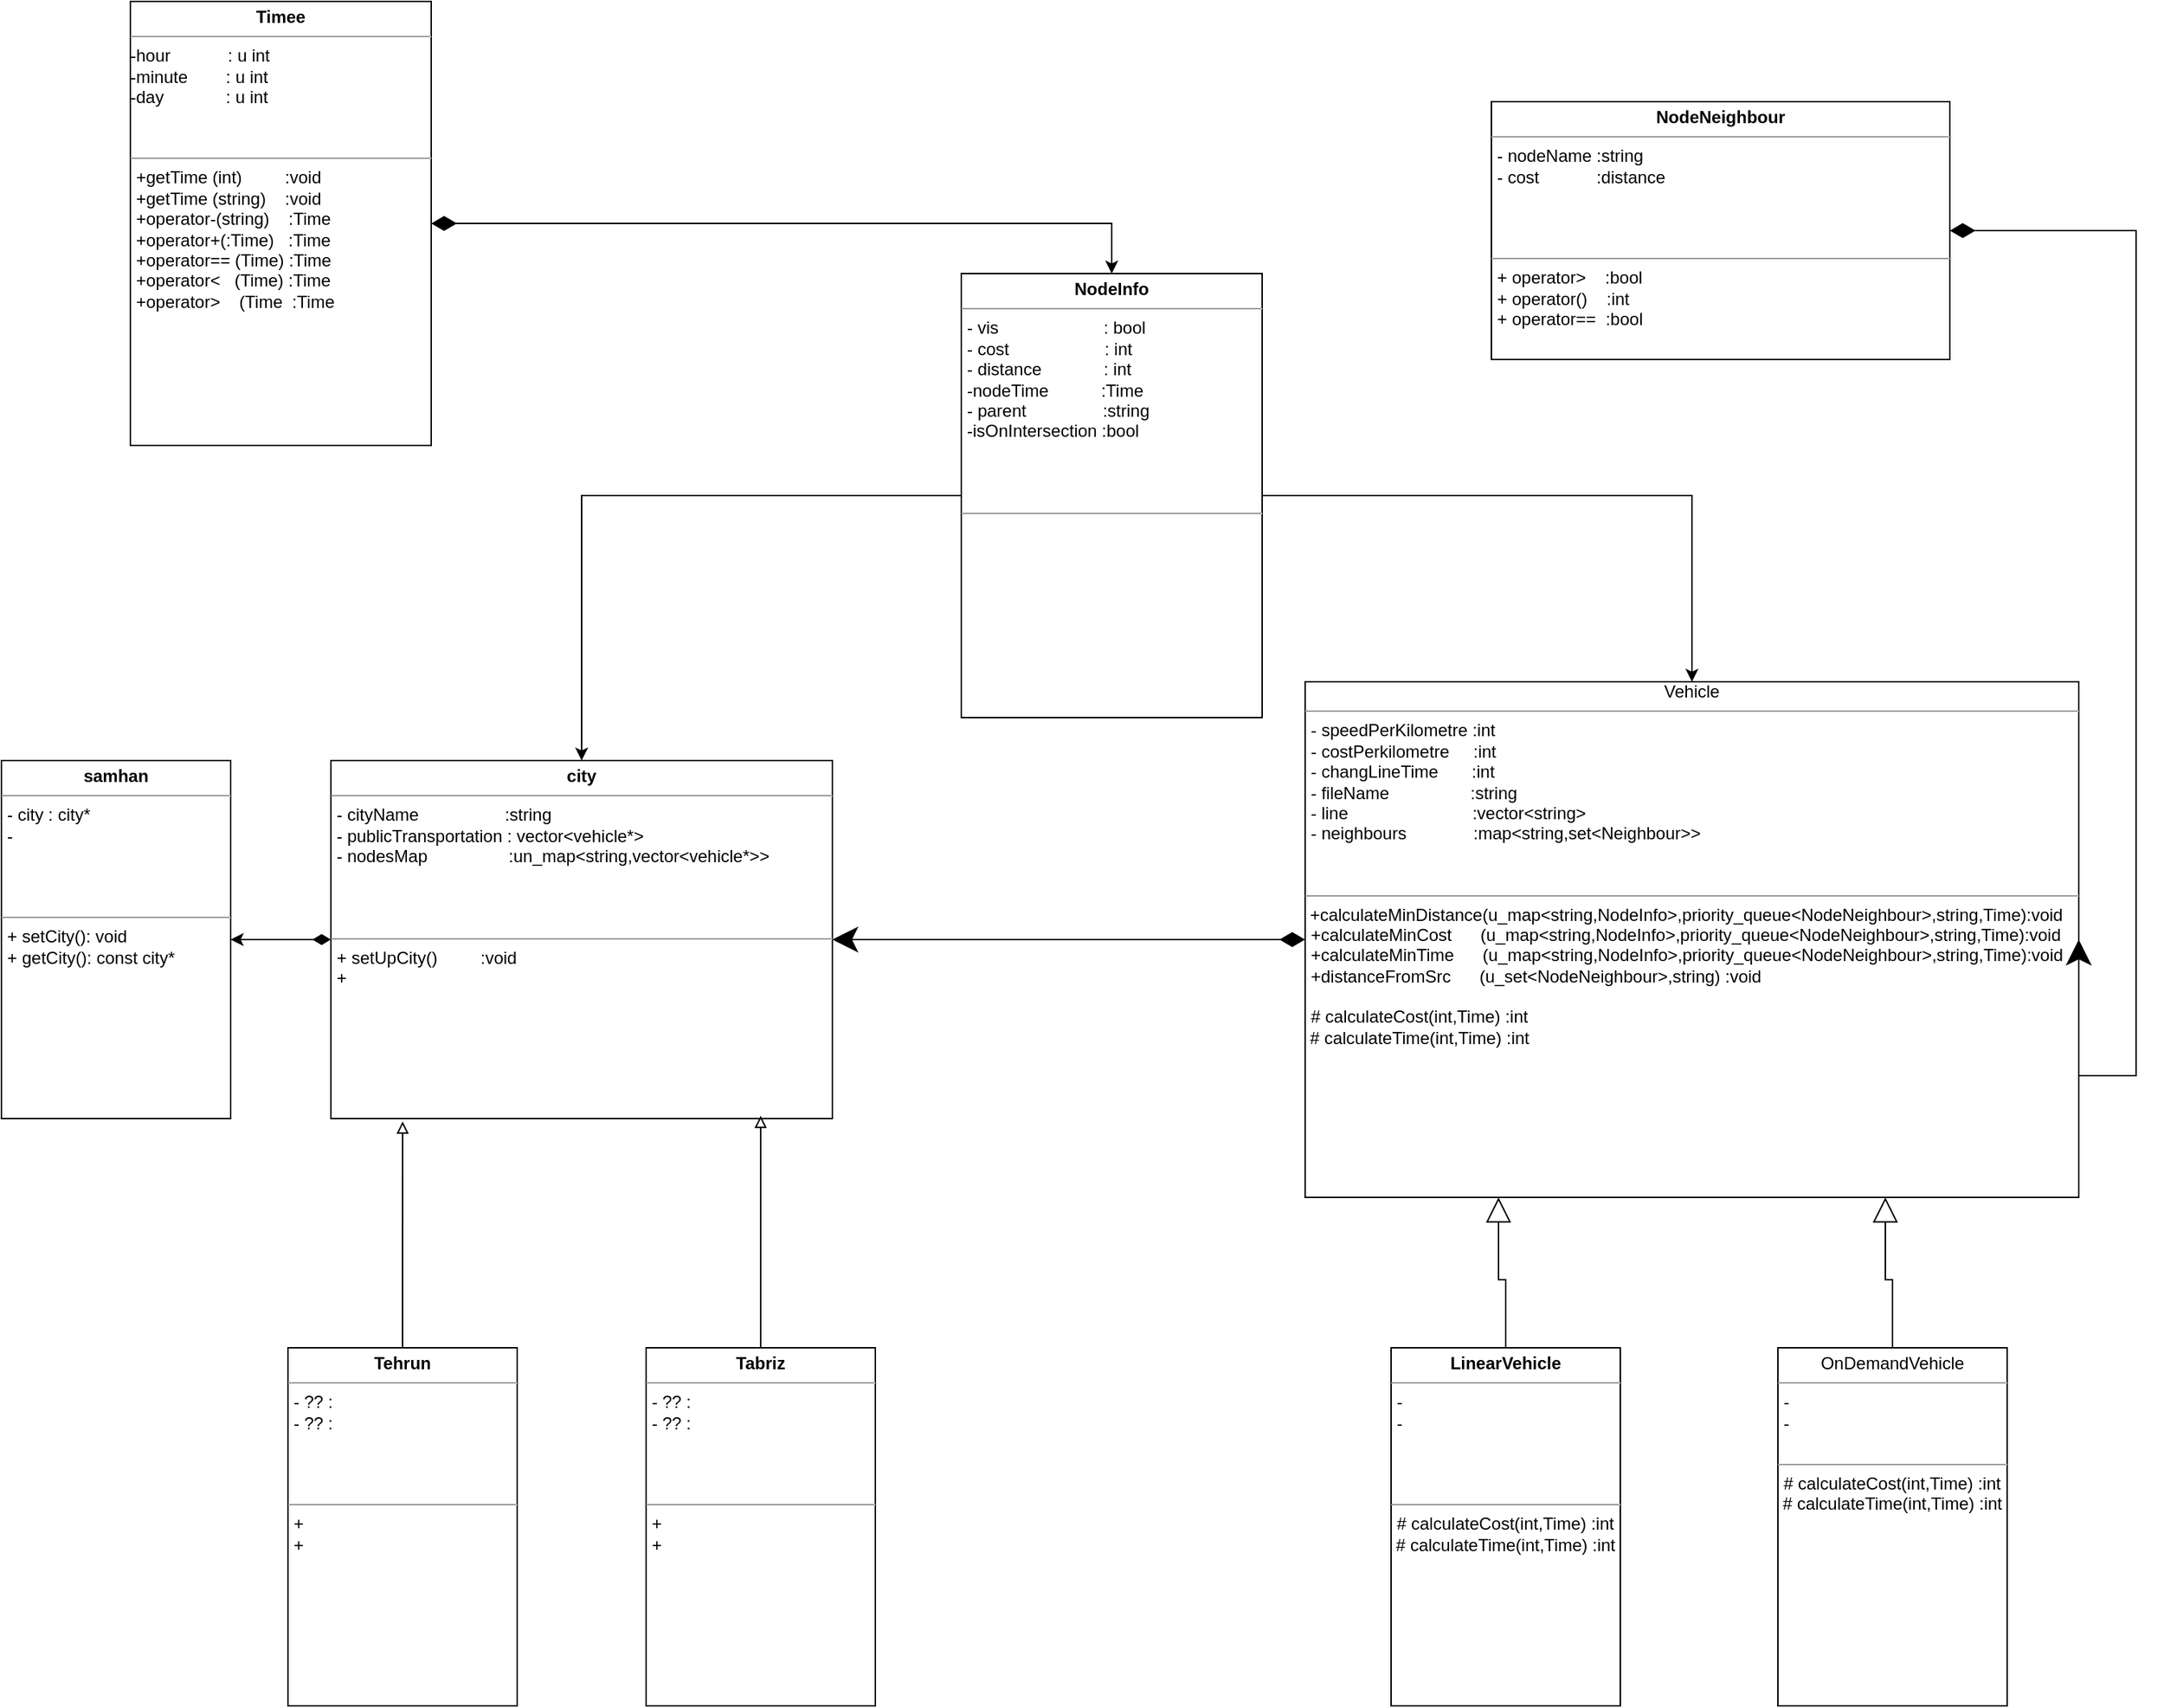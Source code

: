 <mxfile version="24.0.1" type="device">
  <diagram name="Page-1" id="c4acf3e9-155e-7222-9cf6-157b1a14988f">
    <mxGraphModel dx="4097" dy="3518" grid="1" gridSize="10" guides="1" tooltips="1" connect="1" arrows="1" fold="1" page="1" pageScale="1" pageWidth="827" pageHeight="1169" background="none" math="0" shadow="0">
      <root>
        <mxCell id="0" />
        <mxCell id="1" parent="0" />
        <mxCell id="0NnkmEj_LgXMETbXUzVq-19" value="&lt;p style=&quot;margin:0px;margin-top:4px;text-align:center;&quot;&gt;&lt;b&gt;samhan&lt;/b&gt;&lt;br&gt;&lt;/p&gt;&lt;hr size=&quot;1&quot;&gt;&lt;p style=&quot;margin:0px;margin-left:4px;&quot;&gt;- city : city*&lt;/p&gt;&lt;p style=&quot;margin:0px;margin-left:4px;&quot;&gt;-&lt;br&gt;&lt;/p&gt;&lt;p style=&quot;margin:0px;margin-left:4px;&quot;&gt;&lt;br&gt;&lt;/p&gt;&lt;p style=&quot;margin:0px;margin-left:4px;&quot;&gt;&lt;br&gt;&lt;/p&gt;&lt;p style=&quot;margin:0px;margin-left:4px;&quot;&gt;&lt;br&gt;&lt;/p&gt;&lt;hr size=&quot;1&quot;&gt;&lt;p style=&quot;margin:0px;margin-left:4px;&quot;&gt;+ setCity(): void&lt;br&gt;&lt;/p&gt;&lt;p style=&quot;margin:0px;margin-left:4px;&quot;&gt;+ getCity(): const city*&lt;/p&gt;&lt;p style=&quot;margin:0px;margin-left:4px;&quot;&gt;&lt;br&gt;&lt;/p&gt;" style="verticalAlign=top;align=left;overflow=fill;fontSize=12;fontFamily=Helvetica;html=1;whiteSpace=wrap;" parent="1" vertex="1">
          <mxGeometry x="100" y="-10" width="160" height="250" as="geometry" />
        </mxCell>
        <mxCell id="iNswlsNznLWOkXoFF9O0-1" style="edgeStyle=orthogonalEdgeStyle;rounded=0;orthogonalLoop=1;jettySize=auto;html=1;exitX=0;exitY=0.5;exitDx=0;exitDy=0;entryX=1;entryY=0.5;entryDx=0;entryDy=0;startArrow=diamondThin;startFill=1;sourcePerimeterSpacing=10;targetPerimeterSpacing=10;startSize=10;" parent="1" source="0NnkmEj_LgXMETbXUzVq-24" target="0NnkmEj_LgXMETbXUzVq-19" edge="1">
          <mxGeometry relative="1" as="geometry" />
        </mxCell>
        <mxCell id="0NnkmEj_LgXMETbXUzVq-24" value="&lt;p style=&quot;margin:0px;margin-top:4px;text-align:center;&quot;&gt;&lt;b&gt;city&lt;/b&gt;&lt;br&gt;&lt;/p&gt;&lt;hr size=&quot;1&quot;&gt;&lt;p style=&quot;margin:0px;margin-left:4px;&quot;&gt;- cityName&amp;nbsp;&amp;nbsp;&amp;nbsp;&amp;nbsp;&amp;nbsp;&amp;nbsp;&amp;nbsp;&amp;nbsp;&amp;nbsp;&amp;nbsp;&amp;nbsp;&amp;nbsp;&amp;nbsp;&amp;nbsp;&amp;nbsp;&amp;nbsp;&amp;nbsp; :string&lt;/p&gt;&lt;p style=&quot;margin:0px;margin-left:4px;&quot;&gt;- publicTransportation : vector&amp;lt;vehicle*&amp;gt;&lt;/p&gt;&lt;p style=&quot;margin:0px;margin-left:4px;&quot;&gt;- nodesMap&amp;nbsp;&amp;nbsp;&amp;nbsp;&amp;nbsp;&amp;nbsp;&amp;nbsp;&amp;nbsp;&amp;nbsp;&amp;nbsp;&amp;nbsp;&amp;nbsp;&amp;nbsp; &amp;nbsp; &amp;nbsp; :un_map&amp;lt;string,vector&amp;lt;vehicle*&amp;gt;&amp;gt;&lt;br&gt;&lt;/p&gt;&lt;p style=&quot;margin:0px;margin-left:4px;&quot;&gt;&lt;br&gt;&lt;/p&gt;&lt;p style=&quot;margin:0px;margin-left:4px;&quot;&gt;&lt;br&gt;&lt;/p&gt;&lt;p style=&quot;margin:0px;margin-left:4px;&quot;&gt;&lt;br&gt;&lt;/p&gt;&lt;hr size=&quot;1&quot;&gt;&lt;p style=&quot;margin:0px;margin-left:4px;&quot;&gt;+ setUpCity()&amp;nbsp;&amp;nbsp;&amp;nbsp;&amp;nbsp;&amp;nbsp;&amp;nbsp;&amp;nbsp;&amp;nbsp; :void&lt;br&gt;&lt;/p&gt;&lt;p style=&quot;margin:0px;margin-left:4px;&quot;&gt;+ &lt;/p&gt;&lt;p style=&quot;margin:0px;margin-left:4px;&quot;&gt;&lt;br&gt;&lt;/p&gt;" style="verticalAlign=top;align=left;overflow=fill;fontSize=12;fontFamily=Helvetica;html=1;whiteSpace=wrap;" parent="1" vertex="1">
          <mxGeometry x="330" y="-10" width="350" height="250" as="geometry" />
        </mxCell>
        <mxCell id="0NnkmEj_LgXMETbXUzVq-27" value="&lt;p style=&quot;margin:0px;margin-top:4px;text-align:center;&quot;&gt;&lt;b&gt;Tehrun&lt;/b&gt;&lt;br&gt;&lt;/p&gt;&lt;hr size=&quot;1&quot;&gt;&lt;p style=&quot;margin:0px;margin-left:4px;&quot;&gt;- ?? : &lt;/p&gt;&lt;p style=&quot;margin:0px;margin-left:4px;&quot;&gt;- ?? : &lt;br&gt;&lt;/p&gt;&lt;p style=&quot;margin:0px;margin-left:4px;&quot;&gt;&lt;br&gt;&lt;/p&gt;&lt;p style=&quot;margin:0px;margin-left:4px;&quot;&gt;&lt;br&gt;&lt;/p&gt;&lt;p style=&quot;margin:0px;margin-left:4px;&quot;&gt;&lt;br&gt;&lt;/p&gt;&lt;hr size=&quot;1&quot;&gt;&lt;p style=&quot;margin:0px;margin-left:4px;&quot;&gt;+ &lt;br&gt;&lt;/p&gt;&lt;p style=&quot;margin:0px;margin-left:4px;&quot;&gt;+ &lt;/p&gt;&lt;p style=&quot;margin:0px;margin-left:4px;&quot;&gt;&lt;br&gt;&lt;/p&gt;" style="verticalAlign=top;align=left;overflow=fill;fontSize=12;fontFamily=Helvetica;html=1;whiteSpace=wrap;" parent="1" vertex="1">
          <mxGeometry x="300" y="400" width="160" height="250" as="geometry" />
        </mxCell>
        <mxCell id="0NnkmEj_LgXMETbXUzVq-30" value="&lt;p style=&quot;margin:0px;margin-top:4px;text-align:center;&quot;&gt;&lt;b&gt;Tabriz&lt;/b&gt;&lt;br&gt;&lt;/p&gt;&lt;hr size=&quot;1&quot;&gt;&lt;p style=&quot;margin:0px;margin-left:4px;&quot;&gt;- ?? : &lt;/p&gt;&lt;p style=&quot;margin:0px;margin-left:4px;&quot;&gt;- ?? : &lt;br&gt;&lt;/p&gt;&lt;p style=&quot;margin:0px;margin-left:4px;&quot;&gt;&lt;br&gt;&lt;/p&gt;&lt;p style=&quot;margin:0px;margin-left:4px;&quot;&gt;&lt;br&gt;&lt;/p&gt;&lt;p style=&quot;margin:0px;margin-left:4px;&quot;&gt;&lt;br&gt;&lt;/p&gt;&lt;hr size=&quot;1&quot;&gt;&lt;p style=&quot;margin:0px;margin-left:4px;&quot;&gt;+ &lt;br&gt;&lt;/p&gt;&lt;p style=&quot;margin:0px;margin-left:4px;&quot;&gt;+ &lt;/p&gt;&lt;p style=&quot;margin:0px;margin-left:4px;&quot;&gt;&lt;br&gt;&lt;/p&gt;" style="verticalAlign=top;align=left;overflow=fill;fontSize=12;fontFamily=Helvetica;html=1;whiteSpace=wrap;" parent="1" vertex="1">
          <mxGeometry x="550" y="400" width="160" height="250" as="geometry" />
        </mxCell>
        <mxCell id="F0Byn6J_fG6XkD-RORRa-3" style="edgeStyle=orthogonalEdgeStyle;rounded=0;orthogonalLoop=1;jettySize=auto;html=1;exitX=0;exitY=0.5;exitDx=0;exitDy=0;entryX=1;entryY=0.5;entryDx=0;entryDy=0;startArrow=diamondThin;startFill=1;endSize=15;startSize=15;" parent="1" source="R-dXKLqeugNpvIxcnnEx-1" target="0NnkmEj_LgXMETbXUzVq-24" edge="1">
          <mxGeometry relative="1" as="geometry" />
        </mxCell>
        <mxCell id="R-dXKLqeugNpvIxcnnEx-1" value="&lt;div align=&quot;center&quot;&gt;Vehicle&lt;br&gt;&lt;/div&gt;&lt;p style=&quot;margin:0px;margin-top:4px;text-align:center;&quot;&gt;&lt;/p&gt;&lt;hr size=&quot;1&quot;&gt;&lt;p style=&quot;margin:0px;margin-left:4px;&quot;&gt;- speedPerKilometre :int&lt;br&gt;&lt;/p&gt;&lt;p style=&quot;margin:0px;margin-left:4px;&quot;&gt;- costPerkilometre&amp;nbsp; &amp;nbsp;&amp;nbsp; :int &amp;nbsp;&amp;nbsp;&amp;nbsp;&amp;nbsp;&lt;/p&gt;&lt;p style=&quot;margin:0px;margin-left:4px;&quot;&gt;- changLineTime &amp;nbsp; &amp;nbsp; &amp;nbsp; :int &amp;nbsp;&amp;nbsp;&amp;nbsp;&amp;nbsp;&amp;nbsp;&amp;nbsp;&amp;nbsp;&amp;nbsp;&lt;/p&gt;&lt;p style=&quot;margin:0px;margin-left:4px;&quot;&gt;- fileName&amp;nbsp;&amp;nbsp;&amp;nbsp;&amp;nbsp;&amp;nbsp;&amp;nbsp;&amp;nbsp;&amp;nbsp;&amp;nbsp;&amp;nbsp;&amp;nbsp;&amp;nbsp;&amp;nbsp;&amp;nbsp;&amp;nbsp;&amp;nbsp; :string&lt;/p&gt;&lt;p style=&quot;margin:0px;margin-left:4px;&quot;&gt;- line &amp;nbsp; &amp;nbsp; &amp;nbsp; &amp;nbsp; &amp;nbsp; &amp;nbsp;&amp;nbsp; &amp;nbsp;&amp;nbsp;&amp;nbsp;&amp;nbsp;&amp;nbsp;&amp;nbsp;&amp;nbsp;&amp;nbsp;&amp;nbsp;&amp;nbsp;&amp;nbsp; :vector&amp;lt;string&amp;gt;&lt;br&gt;&lt;/p&gt;&lt;p style=&quot;margin:0px;margin-left:4px;&quot;&gt;- neighbours&amp;nbsp;&amp;nbsp;&amp;nbsp;&amp;nbsp;&amp;nbsp;&amp;nbsp;&amp;nbsp;&amp;nbsp;&amp;nbsp;&amp;nbsp;&amp;nbsp;&amp;nbsp;&amp;nbsp; :map&amp;lt;string,set&amp;lt;Neighbour&amp;gt;&amp;gt;&lt;br&gt;&lt;/p&gt;&lt;p style=&quot;margin:0px;margin-left:4px;&quot;&gt;&lt;br&gt;&lt;/p&gt;&lt;p style=&quot;margin:0px;margin-left:4px;&quot;&gt;&lt;br&gt;&lt;/p&gt;&lt;hr size=&quot;1&quot;&gt;&amp;nbsp;+calculateMinDistance(u_map&amp;lt;string,NodeInfo&amp;gt;,priority_queue&amp;lt;NodeNeighbour&amp;gt;,string,Time):void&lt;br&gt;&lt;p style=&quot;margin:0px;margin-left:4px;&quot;&gt;+calculateMinCost&amp;nbsp;&amp;nbsp;&amp;nbsp;&amp;nbsp;&amp;nbsp; (u_map&amp;lt;string,NodeInfo&amp;gt;,priority_queue&amp;lt;NodeNeighbour&amp;gt;,string,Time):void&lt;/p&gt;&lt;p style=&quot;margin:0px;margin-left:4px;&quot;&gt;+calculateMinTime&amp;nbsp;&amp;nbsp; &amp;nbsp;&amp;nbsp; (u_map&amp;lt;string,NodeInfo&amp;gt;,priority_queue&amp;lt;NodeNeighbour&amp;gt;,string,Time):void&lt;/p&gt;&lt;p style=&quot;margin:0px;margin-left:4px;&quot;&gt;+distanceFromSrc &amp;nbsp; &amp;nbsp;&amp;nbsp; (u_set&amp;lt;NodeNeighbour&amp;gt;,string) :void&lt;/p&gt;&lt;p style=&quot;margin:0px;margin-left:4px;&quot;&gt;&lt;br&gt;&lt;/p&gt;&lt;p style=&quot;margin:0px;margin-left:4px;&quot;&gt;# calculateCost(int,Time) :int&lt;br&gt;&lt;/p&gt;&amp;nbsp;# calculateTime(int,Time) :int &lt;p style=&quot;margin:0px;margin-left:4px;&quot;&gt;&lt;/p&gt;&lt;p style=&quot;margin:0px;margin-left:4px;&quot;&gt;&lt;br&gt;&lt;/p&gt;" style="verticalAlign=top;align=left;overflow=fill;fontSize=12;fontFamily=Helvetica;html=1;whiteSpace=wrap;" parent="1" vertex="1">
          <mxGeometry x="1010" y="-65" width="540" height="360" as="geometry" />
        </mxCell>
        <mxCell id="R-dXKLqeugNpvIxcnnEx-3" style="edgeStyle=orthogonalEdgeStyle;rounded=0;orthogonalLoop=1;jettySize=auto;html=1;exitX=0.5;exitY=0;exitDx=0;exitDy=0;entryX=0.25;entryY=1;entryDx=0;entryDy=0;endArrow=block;endFill=0;endSize=15;" parent="1" source="R-dXKLqeugNpvIxcnnEx-2" target="R-dXKLqeugNpvIxcnnEx-1" edge="1">
          <mxGeometry relative="1" as="geometry" />
        </mxCell>
        <mxCell id="R-dXKLqeugNpvIxcnnEx-2" value="&lt;p style=&quot;margin:0px;margin-top:4px;text-align:center;&quot;&gt;&lt;b&gt;LinearVehicle&lt;/b&gt;&lt;br&gt;&lt;/p&gt;&lt;hr size=&quot;1&quot;&gt;&lt;p style=&quot;margin:0px;margin-left:4px;&quot;&gt;- &lt;/p&gt;&lt;p style=&quot;margin:0px;margin-left:4px;&quot;&gt;- &lt;br&gt;&lt;/p&gt;&lt;p style=&quot;margin:0px;margin-left:4px;&quot;&gt;&lt;br&gt;&lt;/p&gt;&lt;p style=&quot;margin:0px;margin-left:4px;&quot;&gt;&lt;br&gt;&lt;/p&gt;&lt;p style=&quot;margin:0px;margin-left:4px;&quot;&gt;&lt;br&gt;&lt;/p&gt;&lt;hr size=&quot;1&quot;&gt;&lt;p style=&quot;margin:0px;margin-left:4px;&quot;&gt;# calculateCost(int,Time) :int&lt;br&gt;&lt;/p&gt;&amp;nbsp;# calculateTime(int,Time) :int &lt;p style=&quot;margin:0px;margin-left:4px;&quot;&gt;&lt;/p&gt;&lt;p style=&quot;margin:0px;margin-left:4px;&quot;&gt;&lt;br&gt;&lt;/p&gt;" style="verticalAlign=top;align=left;overflow=fill;fontSize=12;fontFamily=Helvetica;html=1;whiteSpace=wrap;" parent="1" vertex="1">
          <mxGeometry x="1070" y="400" width="160" height="250" as="geometry" />
        </mxCell>
        <mxCell id="R-dXKLqeugNpvIxcnnEx-5" style="edgeStyle=orthogonalEdgeStyle;rounded=0;orthogonalLoop=1;jettySize=auto;html=1;exitX=0.5;exitY=0;exitDx=0;exitDy=0;entryX=0.75;entryY=1;entryDx=0;entryDy=0;endArrow=block;endFill=0;endSize=15;" parent="1" source="R-dXKLqeugNpvIxcnnEx-4" target="R-dXKLqeugNpvIxcnnEx-1" edge="1">
          <mxGeometry relative="1" as="geometry" />
        </mxCell>
        <mxCell id="R-dXKLqeugNpvIxcnnEx-4" value="&lt;p style=&quot;margin:0px;margin-top:4px;text-align:center;&quot;&gt;OnDemandVehicle&lt;br&gt;&lt;/p&gt;&lt;hr size=&quot;1&quot;&gt;&lt;p style=&quot;margin:0px;margin-left:4px;&quot;&gt;- &lt;/p&gt;&lt;p style=&quot;margin:0px;margin-left:4px;&quot;&gt;- &lt;br&gt;&lt;/p&gt;&lt;p style=&quot;margin:0px;margin-left:4px;&quot;&gt;&lt;br&gt;&lt;/p&gt;&lt;hr size=&quot;1&quot;&gt;&lt;p style=&quot;margin:0px;margin-left:4px;&quot;&gt;# calculateCost(int,Time) :int&lt;br&gt;&lt;/p&gt;&amp;nbsp;# calculateTime(int,Time) :int &lt;p style=&quot;margin:0px;margin-left:4px;&quot;&gt;&lt;/p&gt;&lt;p style=&quot;margin:0px;margin-left:4px;&quot;&gt;&lt;br&gt;&lt;/p&gt;&lt;p style=&quot;margin:0px;margin-left:4px;&quot;&gt;&lt;br&gt;&lt;/p&gt;" style="verticalAlign=top;align=left;overflow=fill;fontSize=12;fontFamily=Helvetica;html=1;whiteSpace=wrap;" parent="1" vertex="1">
          <mxGeometry x="1340" y="400" width="160" height="250" as="geometry" />
        </mxCell>
        <mxCell id="F0Byn6J_fG6XkD-RORRa-1" style="edgeStyle=orthogonalEdgeStyle;rounded=0;orthogonalLoop=1;jettySize=auto;html=1;exitX=1;exitY=0.5;exitDx=0;exitDy=0;entryX=0.5;entryY=0;entryDx=0;entryDy=0;" parent="1" source="cA0zgxIAKp0U7NKMiaDD-1" target="R-dXKLqeugNpvIxcnnEx-1" edge="1">
          <mxGeometry relative="1" as="geometry" />
        </mxCell>
        <mxCell id="F0Byn6J_fG6XkD-RORRa-2" style="edgeStyle=orthogonalEdgeStyle;rounded=0;orthogonalLoop=1;jettySize=auto;html=1;exitX=0;exitY=0.5;exitDx=0;exitDy=0;entryX=0.5;entryY=0;entryDx=0;entryDy=0;" parent="1" source="cA0zgxIAKp0U7NKMiaDD-1" target="0NnkmEj_LgXMETbXUzVq-24" edge="1">
          <mxGeometry relative="1" as="geometry" />
        </mxCell>
        <mxCell id="cA0zgxIAKp0U7NKMiaDD-1" value="&lt;p style=&quot;margin:0px;margin-top:4px;text-align:center;&quot;&gt;&lt;b&gt;NodeInfo&lt;/b&gt;&lt;br&gt;&lt;/p&gt;&lt;hr size=&quot;1&quot;&gt;&lt;p style=&quot;margin:0px;margin-left:4px;&quot;&gt;- vis&amp;nbsp;&amp;nbsp;&amp;nbsp; &amp;nbsp; &amp;nbsp; &amp;nbsp; &amp;nbsp; &amp;nbsp; &amp;nbsp; &amp;nbsp; &amp;nbsp; &amp;nbsp; : bool&lt;/p&gt;&lt;p style=&quot;margin:0px;margin-left:4px;&quot;&gt;- cost&amp;nbsp;&amp;nbsp;&amp;nbsp;&amp;nbsp;&amp;nbsp; &amp;nbsp; &amp;nbsp; &amp;nbsp; &amp;nbsp; &amp;nbsp; &amp;nbsp; &amp;nbsp; : int &lt;br&gt;&lt;/p&gt;&lt;p style=&quot;margin:0px;margin-left:4px;&quot;&gt;- distance&amp;nbsp;&amp;nbsp;&amp;nbsp;&amp;nbsp;&amp;nbsp;&amp;nbsp;&amp;nbsp;&amp;nbsp; &amp;nbsp; &amp;nbsp; : int&lt;/p&gt;&lt;p style=&quot;margin:0px;margin-left:4px;&quot;&gt;-nodeTime&amp;nbsp;&amp;nbsp;&amp;nbsp;&amp;nbsp; &amp;nbsp; &amp;nbsp;&amp;nbsp;&amp;nbsp; :Time&lt;br&gt;&lt;/p&gt;&lt;p style=&quot;margin:0px;margin-left:4px;&quot;&gt;- parent&amp;nbsp;&amp;nbsp;&amp;nbsp;&amp;nbsp;&amp;nbsp;&amp;nbsp;&amp;nbsp;&amp;nbsp;&amp;nbsp;&amp;nbsp; &amp;nbsp; &amp;nbsp;&amp;nbsp; :string&lt;/p&gt;&lt;p style=&quot;margin:0px;margin-left:4px;&quot;&gt;-isOnIntersection :bool&lt;br&gt;&lt;/p&gt;&lt;p style=&quot;margin:0px;margin-left:4px;&quot;&gt;&lt;br&gt;&lt;/p&gt;&lt;p style=&quot;margin:0px;margin-left:4px;&quot;&gt;&lt;br&gt;&lt;/p&gt;&lt;p style=&quot;margin:0px;margin-left:4px;&quot;&gt;&lt;br&gt;&lt;/p&gt;&lt;hr size=&quot;1&quot;&gt;&lt;p style=&quot;margin:0px;margin-left:4px;&quot;&gt;&lt;br&gt;&lt;/p&gt;&lt;p style=&quot;margin:0px;margin-left:4px;&quot;&gt;&lt;br&gt;&lt;/p&gt;" style="verticalAlign=top;align=left;overflow=fill;fontSize=12;fontFamily=Helvetica;html=1;whiteSpace=wrap;" parent="1" vertex="1">
          <mxGeometry x="770" y="-350" width="210" height="310" as="geometry" />
        </mxCell>
        <mxCell id="3yoXuhqDpUpY5SnH9Vhj-5" style="edgeStyle=orthogonalEdgeStyle;rounded=0;orthogonalLoop=1;jettySize=auto;html=1;exitX=1;exitY=0.5;exitDx=0;exitDy=0;entryX=1;entryY=0.5;entryDx=0;entryDy=0;startArrow=diamondThin;startFill=1;endSize=15;startSize=15;" parent="1" source="3yoXuhqDpUpY5SnH9Vhj-1" target="R-dXKLqeugNpvIxcnnEx-1" edge="1">
          <mxGeometry relative="1" as="geometry">
            <Array as="points">
              <mxPoint x="1590" y="-380" />
              <mxPoint x="1590" y="210" />
            </Array>
          </mxGeometry>
        </mxCell>
        <mxCell id="3yoXuhqDpUpY5SnH9Vhj-1" value="&lt;p style=&quot;margin:0px;margin-top:4px;text-align:center;&quot;&gt;&lt;b&gt;NodeNeighbour&lt;/b&gt;&lt;br&gt;&lt;/p&gt;&lt;hr size=&quot;1&quot;&gt;&lt;p style=&quot;margin:0px;margin-left:4px;&quot;&gt;- nodeName :string &lt;/p&gt;&lt;p style=&quot;margin:0px;margin-left:4px;&quot;&gt;- cost&amp;nbsp;&amp;nbsp;&amp;nbsp;&amp;nbsp;&amp;nbsp;&amp;nbsp;&amp;nbsp;&amp;nbsp;&amp;nbsp;&amp;nbsp;&amp;nbsp; :distance&lt;br&gt;&lt;/p&gt;&lt;p style=&quot;margin:0px;margin-left:4px;&quot;&gt;&lt;br&gt;&lt;/p&gt;&lt;p style=&quot;margin:0px;margin-left:4px;&quot;&gt;&lt;br&gt;&lt;/p&gt;&lt;p style=&quot;margin:0px;margin-left:4px;&quot;&gt;&lt;br&gt;&lt;/p&gt;&lt;hr size=&quot;1&quot;&gt;&lt;p style=&quot;margin:0px;margin-left:4px;&quot;&gt;+ operator&amp;gt;&amp;nbsp;&amp;nbsp;&amp;nbsp; :bool&lt;/p&gt;&lt;p style=&quot;margin:0px;margin-left:4px;&quot;&gt;+ operator()&amp;nbsp;&amp;nbsp;&amp;nbsp; :int&lt;/p&gt;&lt;p style=&quot;margin:0px;margin-left:4px;&quot;&gt;+ operator==&amp;nbsp; :bool&lt;br&gt;&lt;/p&gt;&lt;p style=&quot;margin:0px;margin-left:4px;&quot;&gt;&lt;br&gt;&lt;/p&gt;&lt;p style=&quot;margin:0px;margin-left:4px;&quot;&gt;&lt;br&gt;&lt;/p&gt;" style="verticalAlign=top;align=left;overflow=fill;fontSize=12;fontFamily=Helvetica;html=1;whiteSpace=wrap;" parent="1" vertex="1">
          <mxGeometry x="1140" y="-470" width="320" height="180" as="geometry" />
        </mxCell>
        <mxCell id="uQTU7a7akAwHLLCJux55-2" style="edgeStyle=orthogonalEdgeStyle;rounded=0;orthogonalLoop=1;jettySize=auto;html=1;entryX=0.5;entryY=0;entryDx=0;entryDy=0;startArrow=diamondThin;startFill=1;startSize=15;" parent="1" source="uQTU7a7akAwHLLCJux55-1" target="cA0zgxIAKp0U7NKMiaDD-1" edge="1">
          <mxGeometry relative="1" as="geometry" />
        </mxCell>
        <mxCell id="uQTU7a7akAwHLLCJux55-1" value="&lt;p style=&quot;margin:0px;margin-top:4px;text-align:center;&quot;&gt;&lt;b&gt;Timee&lt;/b&gt;&lt;br&gt;&lt;/p&gt;&lt;hr size=&quot;1&quot;&gt;-hour&amp;nbsp;&amp;nbsp;&amp;nbsp;&amp;nbsp;&amp;nbsp;&amp;nbsp;&amp;nbsp;&amp;nbsp;&amp;nbsp;&amp;nbsp;&amp;nbsp; : u int&lt;br&gt;-minute&amp;nbsp;&amp;nbsp;&amp;nbsp;&amp;nbsp;&amp;nbsp;&amp;nbsp;&amp;nbsp; : u int&lt;br&gt;-day&amp;nbsp;&amp;nbsp;&amp;nbsp;&amp;nbsp;&amp;nbsp;&amp;nbsp;&amp;nbsp;&amp;nbsp;&amp;nbsp;&amp;nbsp;&amp;nbsp;&amp;nbsp; : u int&lt;br&gt;&lt;p style=&quot;margin:0px;margin-left:4px;&quot;&gt;&lt;br&gt;&lt;/p&gt;&lt;p style=&quot;margin:0px;margin-left:4px;&quot;&gt;&lt;br&gt;&lt;/p&gt;&lt;hr size=&quot;1&quot;&gt;&lt;p style=&quot;margin:0px;margin-left:4px;&quot;&gt;+getTime (int)&amp;nbsp;&amp;nbsp;&amp;nbsp;&amp;nbsp; &amp;nbsp; &amp;nbsp; :void&lt;/p&gt;&lt;p style=&quot;margin:0px;margin-left:4px;&quot;&gt;+getTime (string) &amp;nbsp;&amp;nbsp; :void&lt;/p&gt;&lt;p style=&quot;margin:0px;margin-left:4px;&quot;&gt;+operator-(string) &amp;nbsp;&amp;nbsp; :Time&lt;/p&gt;&lt;p style=&quot;margin:0px;margin-left:4px;&quot;&gt;+operator+(:Time)&amp;nbsp;&amp;nbsp; :Time&lt;br&gt;&lt;/p&gt;&lt;p style=&quot;margin:0px;margin-left:4px;&quot;&gt;+operator== (Time) :Time&lt;/p&gt;&lt;p style=&quot;margin:0px;margin-left:4px;&quot;&gt;+operator&amp;lt;&amp;nbsp;&amp;nbsp;&amp;nbsp;(Time) :Time&lt;/p&gt;&lt;p style=&quot;margin:0px;margin-left:4px;&quot;&gt;+operator&amp;gt;&amp;nbsp;&amp;nbsp;&amp;nbsp;&amp;nbsp;(Time&amp;nbsp; :Time&lt;/p&gt;" style="verticalAlign=top;align=left;overflow=fill;fontSize=12;fontFamily=Helvetica;html=1;whiteSpace=wrap;" parent="1" vertex="1">
          <mxGeometry x="190" y="-540" width="210" height="310" as="geometry" />
        </mxCell>
        <mxCell id="uQTU7a7akAwHLLCJux55-3" style="edgeStyle=orthogonalEdgeStyle;rounded=0;orthogonalLoop=1;jettySize=auto;html=1;exitX=0.5;exitY=1;exitDx=0;exitDy=0;" parent="1" source="uQTU7a7akAwHLLCJux55-1" target="uQTU7a7akAwHLLCJux55-1" edge="1">
          <mxGeometry relative="1" as="geometry" />
        </mxCell>
        <mxCell id="BB4yzjKOZ3iVhI1igx13-1" style="edgeStyle=orthogonalEdgeStyle;rounded=0;orthogonalLoop=1;jettySize=auto;html=1;exitX=0.5;exitY=0;exitDx=0;exitDy=0;entryX=0.143;entryY=1.008;entryDx=0;entryDy=0;entryPerimeter=0;endArrow=block;endFill=0;" edge="1" parent="1" source="0NnkmEj_LgXMETbXUzVq-27" target="0NnkmEj_LgXMETbXUzVq-24">
          <mxGeometry relative="1" as="geometry" />
        </mxCell>
        <mxCell id="BB4yzjKOZ3iVhI1igx13-2" style="edgeStyle=orthogonalEdgeStyle;rounded=0;orthogonalLoop=1;jettySize=auto;html=1;entryX=0.857;entryY=0.992;entryDx=0;entryDy=0;entryPerimeter=0;endArrow=block;endFill=0;" edge="1" parent="1" source="0NnkmEj_LgXMETbXUzVq-30" target="0NnkmEj_LgXMETbXUzVq-24">
          <mxGeometry relative="1" as="geometry" />
        </mxCell>
      </root>
    </mxGraphModel>
  </diagram>
</mxfile>
